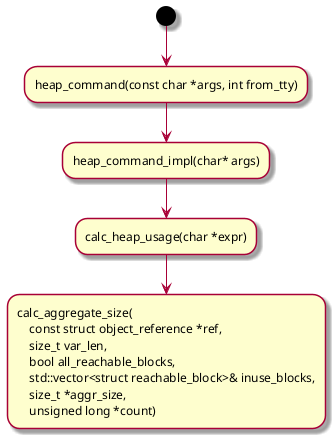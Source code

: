@startuml
' 通用设置
skin rose

(*)-->"heap_command(const char *args, int from_tty)" as heap_command

heap_command-->"heap_command_impl(char* args)" as heap_command_impl

heap_command_impl--> "calc_heap_usage(char *expr)" as calc_heap_usage

calc_heap_usage--> "calc_aggregate_size(\n    const struct object_reference *ref, \n    size_t var_len,\n    bool all_reachable_blocks,\n    std::vector<struct reachable_block>& inuse_blocks,\n    size_t *aggr_size,\n    unsigned long *count)" 

@enduml